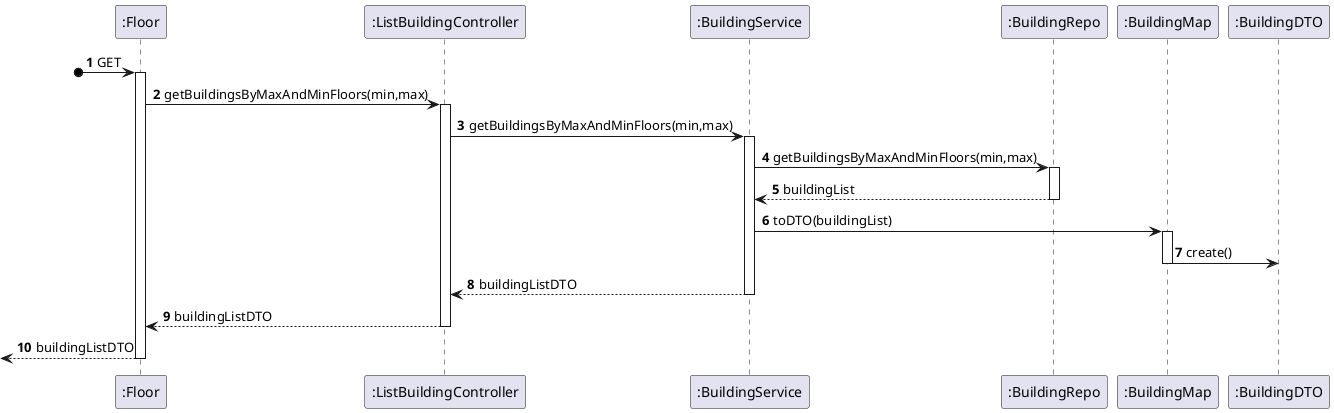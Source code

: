 @startuml

autonumber

participant ":Floor" as Floor
participant ":ListBuildingController" as Controller
participant ":BuildingService" as Service
participant ":BuildingRepo" as Repo
participant ":BuildingMap" as Map
participant ":BuildingDTO" as DTO

?o->Floor: GET
activate Floor

Floor -> Controller: getBuildingsByMaxAndMinFloors(min,max)
activate Controller

Controller -> Service: getBuildingsByMaxAndMinFloors(min,max)
activate Service

Service -> Repo: getBuildingsByMaxAndMinFloors(min,max)
activate Repo


Repo --> Service: buildingList
deactivate Repo
Service -> Map: toDTO(buildingList)
activate Map
Map -> DTO:create()
deactivate Map

Service --> Controller: buildingListDTO
deactivate Service

Controller --> Floor: buildingListDTO
deactivate Controller

<--Floor: buildingListDTO
deactivate Floor


@enduml

